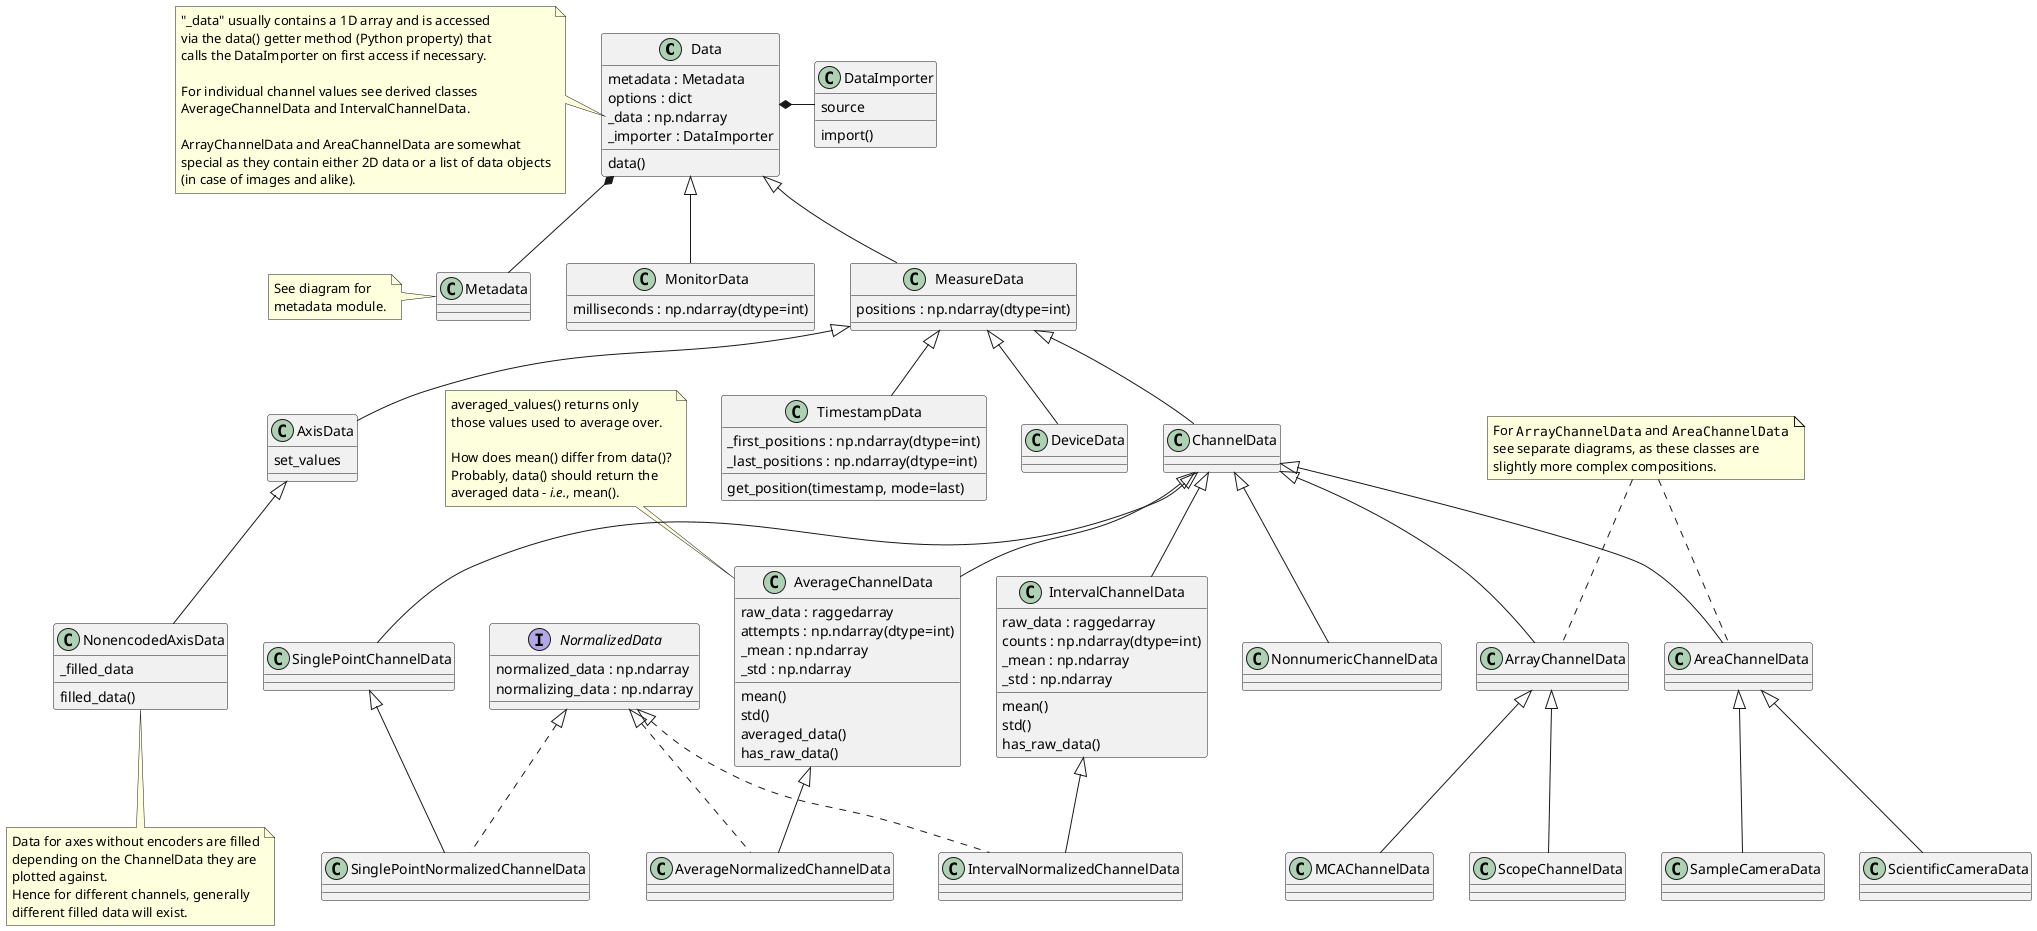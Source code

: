 @startuml
'skinparam dpi 150

class Data {
    metadata : Metadata
    options : dict
    _data : np.ndarray
    _importer : DataImporter
    data()
}
note left of Data::_data
    "_data" usually contains a 1D array and is accessed
    via the data() getter method (Python property) that
    calls the DataImporter on first access if necessary.

    For individual channel values see derived classes
    AverageChannelData and IntervalChannelData.

    ArrayChannelData and AreaChannelData are somewhat
    special as they contain either 2D data or a list of data objects
    (in case of images and alike).
end note

class DataImporter {
    source
    import()
}

class Metadata {
}
note left: See diagram for\nmetadata module.

Data *- DataImporter
Data *-- Metadata

class MeasureData extends Data {
    {field} positions : np.ndarray(dtype=int)
}

class MonitorData extends Data {
    {field} milliseconds : np.ndarray(dtype=int)
}

Metadata -[hidden]> MonitorData
MonitorData -[hidden]> MeasureData

class DeviceData extends MeasureData

class AxisData extends MeasureData {
    set_values
}

class NonencodedAxisData extends AxisData {
    _filled_data
    filled_data()
}
note bottom of NonencodedAxisData
    Data for axes without encoders are filled
    depending on the ChannelData they are
    plotted against.
    Hence for different channels, generally
    different filled data will exist.
endnote

class ChannelData extends MeasureData {
}

class TimestampData extends MeasureData {
    {field} _first_positions : np.ndarray(dtype=int)
    {field} _last_positions : np.ndarray(dtype=int)
    get_position(timestamp, mode=last)
}

class NonnumericChannelData extends ChannelData {}

'Help layout a bit
NonnumericChannelData -[hidden]> SinglePointChannelData
SinglePointChannelData -[hidden]> AverageChannelData
AverageChannelData -[hidden]> IntervalChannelData
IntervalChannelData -[hidden]> ArrayChannelData
ArrayChannelData -[hidden]> AreaChannelData

class SinglePointChannelData extends ChannelData {}

interface NormalizedData {
    normalized_data : np.ndarray
    normalizing_data : np.ndarray
}

class SinglePointNormalizedChannelData extends SinglePointChannelData implements NormalizedData {
}

class AverageChannelData extends ChannelData {
    raw_data : raggedarray
    {field} attempts : np.ndarray(dtype=int)
    _mean : np.ndarray
    _std : np.ndarray
    mean()
    std()
    averaged_data()
    has_raw_data()
}
note top of AverageChannelData
    averaged_values() returns only
    those values used to average over.

    How does mean() differ from data()?
    Probably, data() should return the
    averaged data - <i>i.e.</i>, mean().
end note

class AverageNormalizedChannelData extends AverageChannelData implements NormalizedData {
}


class IntervalChannelData extends ChannelData {
    raw_data : raggedarray
    {field} counts : np.ndarray(dtype=int)
    _mean : np.ndarray
    _std : np.ndarray
    mean()
    std()
    has_raw_data()
}

class IntervalNormalizedChannelData extends IntervalChannelData implements NormalizedData {
}

class ArrayChannelData extends ChannelData {
}

class MCAChannelData extends ArrayChannelData

class ScopeChannelData extends ArrayChannelData

class AreaChannelData extends ChannelData {
}

class SampleCameraData extends AreaChannelData

class ScientificCameraData extends AreaChannelData

note as array_area_channels_note
    For ""ArrayChannelData"" and ""AreaChannelData""
    see separate diagrams, as these classes are
    slightly more complex compositions.
end note

AreaChannelData .up. array_area_channels_note
ArrayChannelData .up. array_area_channels_note

@enduml
